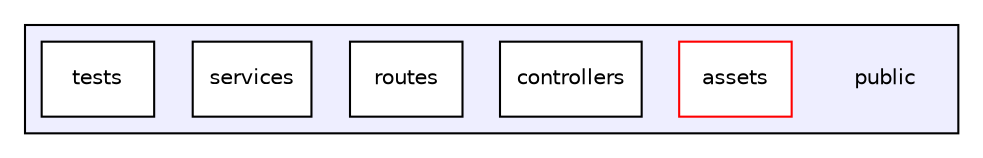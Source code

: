 digraph "public" {
  compound=true
  node [ fontsize="10", fontname="Helvetica"];
  edge [ labelfontsize="10", labelfontname="Helvetica"];
  subgraph clusterdir_f832923ad3cb060bc87ad85e68b8a1c3 {
    graph [ bgcolor="#eeeeff", pencolor="black", label="" URL="dir_f832923ad3cb060bc87ad85e68b8a1c3.html"];
    dir_f832923ad3cb060bc87ad85e68b8a1c3 [shape=plaintext label="public"];
    dir_4edd126e14aa7f83a86ff25e96268033 [shape=box label="assets" color="red" fillcolor="white" style="filled" URL="dir_4edd126e14aa7f83a86ff25e96268033.html"];
    dir_add3796f187c0c78ace120e13697e908 [shape=box label="controllers" color="black" fillcolor="white" style="filled" URL="dir_add3796f187c0c78ace120e13697e908.html"];
    dir_6ce80bb06ced3a226773b34541e50fd2 [shape=box label="routes" color="black" fillcolor="white" style="filled" URL="dir_6ce80bb06ced3a226773b34541e50fd2.html"];
    dir_38756885dce7e659b41aa260cce464fa [shape=box label="services" color="black" fillcolor="white" style="filled" URL="dir_38756885dce7e659b41aa260cce464fa.html"];
    dir_41cec745add0758fa3f8a303b76aae04 [shape=box label="tests" color="black" fillcolor="white" style="filled" URL="dir_41cec745add0758fa3f8a303b76aae04.html"];
  }
}
